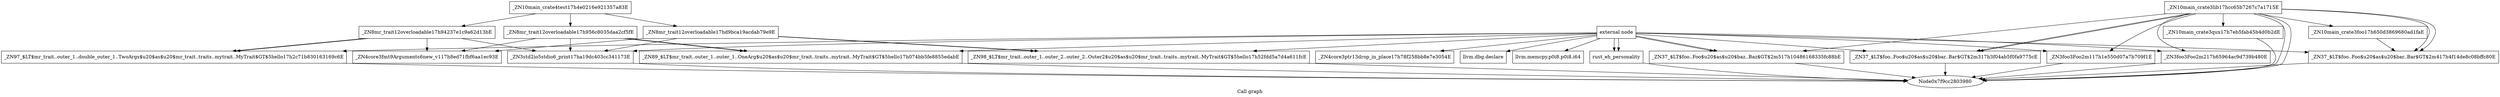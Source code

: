 digraph "Call graph" {
	label="Call graph";

	Node0x7f9cc2803b10 [shape=record,label="{external node}"];
	Node0x7f9cc2803b10 -> Node0x7f9cc2803b70;
	Node0x7f9cc2803b10 -> Node0x7f9cc2801f80;
	Node0x7f9cc2803b10 -> Node0x7f9cc2802210;
	Node0x7f9cc2803b10 -> Node0x7f9cc28022c0;
	Node0x7f9cc2803b10 -> Node0x7f9cc28022c0;
	Node0x7f9cc2803b10 -> Node0x7f9cc2806fd0;
	Node0x7f9cc2803b10 -> Node0x7f9cc2801820;
	Node0x7f9cc2803b10 -> Node0x7f9cc2801960;
	Node0x7f9cc2803b10 -> Node0x7f9cc2801aa0;
	Node0x7f9cc2803b10 -> Node0x7f9cc2801be0;
	Node0x7f9cc2803b10 -> Node0x7f9cc2801d20;
	Node0x7f9cc2803b10 -> Node0x7f9cc2801da0;
	Node0x7f9cc2803b10 -> Node0x7f9cc2801e00;
	Node0x7f9cc2803b10 -> Node0x7f9cc2801fb0;
	Node0x7f9cc2803b10 -> Node0x7f9cc2801fb0;
	Node0x7f9cc2801900 [shape=record,label="{_ZN8mr_trait12overloadable17h956c8035daa2cf5fE}"];
	Node0x7f9cc2801900 -> Node0x7f9cc2801960;
	Node0x7f9cc2801900 -> Node0x7f9cc2803a30;
	Node0x7f9cc2801900 -> Node0x7f9cc2801820;
	Node0x7f9cc2801900 -> Node0x7f9cc2801960;
	Node0x7f9cc2803a30 [shape=record,label="{_ZN4core3fmt9Arguments6new_v117h8ed71fbf6aa1ec93E}"];
	Node0x7f9cc2803b70 [shape=record,label="{_ZN4core3ptr13drop_in_place17h78f258bb8e7e3054E}"];
	Node0x7f9cc2806f70 [shape=record,label="{_ZN8mr_trait12overloadable17h94237e1c9a62d13bE}"];
	Node0x7f9cc2806f70 -> Node0x7f9cc2806fd0;
	Node0x7f9cc2806f70 -> Node0x7f9cc2803a30;
	Node0x7f9cc2806f70 -> Node0x7f9cc2801820;
	Node0x7f9cc2806f70 -> Node0x7f9cc2806fd0;
	Node0x7f9cc28022c0 [shape=record,label="{rust_eh_personality}"];
	Node0x7f9cc28022c0 -> Node0x7f9cc2803980;
	Node0x7f9cc2806fd0 [shape=record,label="{_ZN97_$LT$mr_trait..outer_1..double_outer_1..TwoArgs$u20$as$u20$mr_trait..traits..mytrait..MyTrait$GT$5hello17h2c71b830163169c6E}"];
	Node0x7f9cc2806fd0 -> Node0x7f9cc2803980;
	Node0x7f9cc2801a40 [shape=record,label="{_ZN8mr_trait12overloadable17hd9bca19acdab79e9E}"];
	Node0x7f9cc2801a40 -> Node0x7f9cc2801aa0;
	Node0x7f9cc2801a40 -> Node0x7f9cc2803a30;
	Node0x7f9cc2801a40 -> Node0x7f9cc2801820;
	Node0x7f9cc2801a40 -> Node0x7f9cc2801aa0;
	Node0x7f9cc2801b80 [shape=record,label="{_ZN10main_crate3foo17h650d3869680ad1faE}"];
	Node0x7f9cc2801b80 -> Node0x7f9cc2801be0;
	Node0x7f9cc2801c40 [shape=record,label="{_ZN10main_crate3qux17h7eb5fab45b4d0b2dE}"];
	Node0x7f9cc2801c40 -> Node0x7f9cc2803980;
	Node0x7f9cc2801cc0 [shape=record,label="{_ZN10main_crate3lib17hcc65b7267c7a1715E}"];
	Node0x7f9cc2801cc0 -> Node0x7f9cc2801d20;
	Node0x7f9cc2801cc0 -> Node0x7f9cc2801da0;
	Node0x7f9cc2801cc0 -> Node0x7f9cc2801e00;
	Node0x7f9cc2801cc0 -> Node0x7f9cc2801e00;
	Node0x7f9cc2801cc0 -> Node0x7f9cc2801be0;
	Node0x7f9cc2801cc0 -> Node0x7f9cc2801be0;
	Node0x7f9cc2801cc0 -> Node0x7f9cc2803980;
	Node0x7f9cc2801cc0 -> Node0x7f9cc2803980;
	Node0x7f9cc2801cc0 -> Node0x7f9cc2801fb0;
	Node0x7f9cc2801cc0 -> Node0x7f9cc2801b80;
	Node0x7f9cc2801cc0 -> Node0x7f9cc2801c40;
	Node0x7f9cc2801ee0 [shape=record,label="{_ZN10main_crate4test17h4e0216e921357a83E}"];
	Node0x7f9cc2801ee0 -> Node0x7f9cc2801a40;
	Node0x7f9cc2801ee0 -> Node0x7f9cc2806f70;
	Node0x7f9cc2801ee0 -> Node0x7f9cc2801900;
	Node0x7f9cc2801f80 [shape=record,label="{llvm.dbg.declare}"];
	Node0x7f9cc2802210 [shape=record,label="{llvm.memcpy.p0i8.p0i8.i64}"];
	Node0x7f9cc2801820 [shape=record,label="{_ZN3std2io5stdio6_print17ha19dc403cc341173E}"];
	Node0x7f9cc2801820 -> Node0x7f9cc2803980;
	Node0x7f9cc2801960 [shape=record,label="{_ZN89_$LT$mr_trait..outer_1..outer_1..OneArg$u20$as$u20$mr_trait..traits..mytrait..MyTrait$GT$5hello17h074bb5fe8855edabE}"];
	Node0x7f9cc2801960 -> Node0x7f9cc2803980;
	Node0x7f9cc2801aa0 [shape=record,label="{_ZN98_$LT$mr_trait..outer_1..outer_2..outer_2..Outer2$u20$as$u20$mr_trait..traits..mytrait..MyTrait$GT$5hello17h52fdd5a7d4a611fcE}"];
	Node0x7f9cc2801aa0 -> Node0x7f9cc2803980;
	Node0x7f9cc2801be0 [shape=record,label="{_ZN37_$LT$foo..Foo$u20$as$u20$bar..Bar$GT$2m417h4f14de8c08bffc80E}"];
	Node0x7f9cc2801be0 -> Node0x7f9cc2803980;
	Node0x7f9cc2801d20 [shape=record,label="{_ZN3foo3Foo2m117h1e550d07a7b709f1E}"];
	Node0x7f9cc2801d20 -> Node0x7f9cc2803980;
	Node0x7f9cc2801da0 [shape=record,label="{_ZN3foo3Foo2m217h65964ac9d739b480E}"];
	Node0x7f9cc2801da0 -> Node0x7f9cc2803980;
	Node0x7f9cc2801e00 [shape=record,label="{_ZN37_$LT$foo..Foo$u20$as$u20$bar..Bar$GT$2m317h3f04ab5f0fa9775cE}"];
	Node0x7f9cc2801e00 -> Node0x7f9cc2803980;
	Node0x7f9cc2801fb0 [shape=record,label="{_ZN37_$LT$foo..Foo$u20$as$u20$baz..Baz$GT$2m517h10486168335fc88bE}"];
	Node0x7f9cc2801fb0 -> Node0x7f9cc2803980;
}
